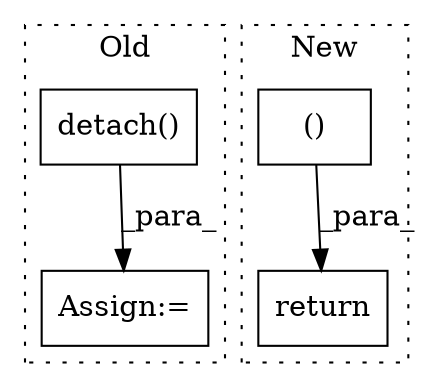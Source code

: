 digraph G {
subgraph cluster0 {
1 [label="detach()" a="75" s="5311" l="11" shape="box"];
3 [label="Assign:=" a="68" s="5308" l="3" shape="box"];
label = "Old";
style="dotted";
}
subgraph cluster1 {
2 [label="return" a="93" s="5190" l="7" shape="box"];
4 [label="()" a="54" s="5198" l="3" shape="box"];
label = "New";
style="dotted";
}
1 -> 3 [label="_para_"];
4 -> 2 [label="_para_"];
}